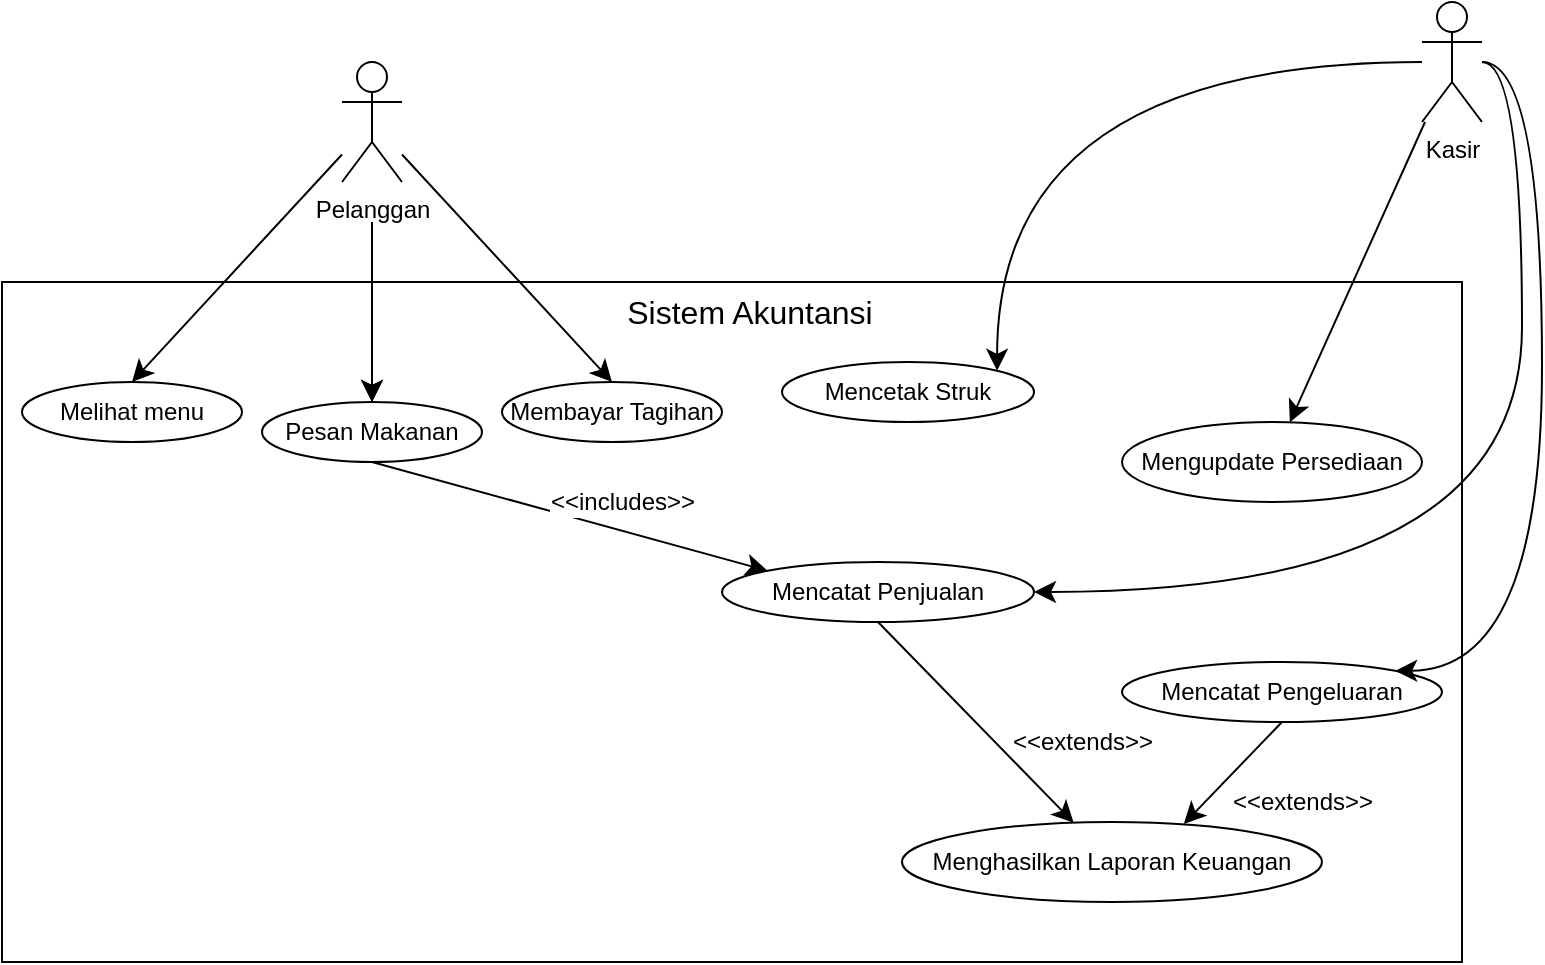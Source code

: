 <mxfile version="24.7.17">
  <diagram id="C5RBs43oDa-KdzZeNtuy" name="Page-1">
    <mxGraphModel grid="1" page="1" gridSize="10" guides="1" tooltips="1" connect="1" arrows="1" fold="1" pageScale="1" pageWidth="827" pageHeight="1169" math="0" shadow="0">
      <root>
        <mxCell id="WIyWlLk6GJQsqaUBKTNV-0" />
        <mxCell id="WIyWlLk6GJQsqaUBKTNV-1" parent="WIyWlLk6GJQsqaUBKTNV-0" />
        <mxCell id="rn9Z2eDnz00FKQH-SZsY-0" value="" style="rounded=0;whiteSpace=wrap;html=1;" vertex="1" parent="WIyWlLk6GJQsqaUBKTNV-1">
          <mxGeometry x="40" y="220" width="730" height="340" as="geometry" />
        </mxCell>
        <mxCell id="rn9Z2eDnz00FKQH-SZsY-1" value="Menghasilkan Laporan Keuangan" style="ellipse;whiteSpace=wrap;html=1;" vertex="1" parent="WIyWlLk6GJQsqaUBKTNV-1">
          <mxGeometry x="490" y="490" width="210" height="40" as="geometry" />
        </mxCell>
        <mxCell id="rn9Z2eDnz00FKQH-SZsY-2" value="Mencatat Pengeluaran" style="ellipse;whiteSpace=wrap;html=1;" vertex="1" parent="WIyWlLk6GJQsqaUBKTNV-1">
          <mxGeometry x="600" y="410" width="160" height="30" as="geometry" />
        </mxCell>
        <mxCell id="rn9Z2eDnz00FKQH-SZsY-3" value="Mengupdate Persediaan" style="ellipse;whiteSpace=wrap;html=1;" vertex="1" parent="WIyWlLk6GJQsqaUBKTNV-1">
          <mxGeometry x="600" y="290" width="150" height="40" as="geometry" />
        </mxCell>
        <mxCell id="rn9Z2eDnz00FKQH-SZsY-4" value="Mencatat Penjualan" style="ellipse;whiteSpace=wrap;html=1;" vertex="1" parent="WIyWlLk6GJQsqaUBKTNV-1">
          <mxGeometry x="400" y="360" width="156" height="30" as="geometry" />
        </mxCell>
        <mxCell id="rn9Z2eDnz00FKQH-SZsY-21" style="edgeStyle=none;curved=1;rounded=0;orthogonalLoop=1;jettySize=auto;html=1;fontSize=12;startSize=8;endSize=8;exitX=0.5;exitY=1;exitDx=0;exitDy=0;" edge="1" parent="WIyWlLk6GJQsqaUBKTNV-1" source="rn9Z2eDnz00FKQH-SZsY-4" target="rn9Z2eDnz00FKQH-SZsY-1">
          <mxGeometry relative="1" as="geometry" />
        </mxCell>
        <mxCell id="rn9Z2eDnz00FKQH-SZsY-5" value="Mencetak Struk" style="ellipse;whiteSpace=wrap;html=1;" vertex="1" parent="WIyWlLk6GJQsqaUBKTNV-1">
          <mxGeometry x="430" y="260" width="126" height="30" as="geometry" />
        </mxCell>
        <mxCell id="rn9Z2eDnz00FKQH-SZsY-17" style="edgeStyle=none;curved=1;rounded=0;orthogonalLoop=1;jettySize=auto;html=1;fontSize=12;startSize=8;endSize=8;" edge="1" parent="WIyWlLk6GJQsqaUBKTNV-1" source="rn9Z2eDnz00FKQH-SZsY-6">
          <mxGeometry relative="1" as="geometry">
            <mxPoint x="330" y="270" as="targetPoint" />
          </mxGeometry>
        </mxCell>
        <mxCell id="rn9Z2eDnz00FKQH-SZsY-6" value="Membayar Tagihan" style="ellipse;whiteSpace=wrap;html=1;" vertex="1" parent="WIyWlLk6GJQsqaUBKTNV-1">
          <mxGeometry x="290" y="270" width="110" height="30" as="geometry" />
        </mxCell>
        <mxCell id="rn9Z2eDnz00FKQH-SZsY-7" value="Pesan Makanan" style="ellipse;whiteSpace=wrap;html=1;" vertex="1" parent="WIyWlLk6GJQsqaUBKTNV-1">
          <mxGeometry x="170" y="280" width="110" height="30" as="geometry" />
        </mxCell>
        <mxCell id="rn9Z2eDnz00FKQH-SZsY-8" value="Melihat menu" style="ellipse;whiteSpace=wrap;html=1;" vertex="1" parent="WIyWlLk6GJQsqaUBKTNV-1">
          <mxGeometry x="50" y="270" width="110" height="30" as="geometry" />
        </mxCell>
        <mxCell id="rn9Z2eDnz00FKQH-SZsY-13" value="" style="edgeStyle=none;curved=1;rounded=0;orthogonalLoop=1;jettySize=auto;html=1;fontSize=12;startSize=8;endSize=8;entryX=0.5;entryY=0;entryDx=0;entryDy=0;" edge="1" parent="WIyWlLk6GJQsqaUBKTNV-1" source="rn9Z2eDnz00FKQH-SZsY-9" target="rn9Z2eDnz00FKQH-SZsY-8">
          <mxGeometry relative="1" as="geometry" />
        </mxCell>
        <mxCell id="rn9Z2eDnz00FKQH-SZsY-14" value="" style="edgeStyle=none;curved=1;rounded=0;orthogonalLoop=1;jettySize=auto;html=1;fontSize=12;startSize=8;endSize=8;" edge="1" parent="WIyWlLk6GJQsqaUBKTNV-1" target="rn9Z2eDnz00FKQH-SZsY-7">
          <mxGeometry relative="1" as="geometry">
            <mxPoint x="225" y="200" as="sourcePoint" />
          </mxGeometry>
        </mxCell>
        <mxCell id="rn9Z2eDnz00FKQH-SZsY-15" value="" style="edgeStyle=none;curved=1;rounded=0;orthogonalLoop=1;jettySize=auto;html=1;fontSize=12;startSize=8;endSize=8;" edge="1" parent="WIyWlLk6GJQsqaUBKTNV-1" target="rn9Z2eDnz00FKQH-SZsY-7">
          <mxGeometry relative="1" as="geometry">
            <mxPoint x="225" y="190" as="sourcePoint" />
          </mxGeometry>
        </mxCell>
        <mxCell id="rn9Z2eDnz00FKQH-SZsY-9" value="Pelanggan" style="shape=umlActor;verticalLabelPosition=bottom;verticalAlign=top;html=1;outlineConnect=0;" vertex="1" parent="WIyWlLk6GJQsqaUBKTNV-1">
          <mxGeometry x="210" y="110" width="30" height="60" as="geometry" />
        </mxCell>
        <mxCell id="rn9Z2eDnz00FKQH-SZsY-16" value="" style="edgeStyle=none;curved=1;rounded=0;orthogonalLoop=1;jettySize=auto;html=1;fontSize=12;startSize=8;endSize=8;entryX=0.5;entryY=0;entryDx=0;entryDy=0;" edge="1" parent="WIyWlLk6GJQsqaUBKTNV-1" source="rn9Z2eDnz00FKQH-SZsY-9" target="rn9Z2eDnz00FKQH-SZsY-6">
          <mxGeometry relative="1" as="geometry">
            <mxPoint x="235" y="180" as="sourcePoint" />
            <mxPoint x="235" y="290" as="targetPoint" />
          </mxGeometry>
        </mxCell>
        <mxCell id="rn9Z2eDnz00FKQH-SZsY-18" value="Sistem Akuntansi" style="text;html=1;align=center;verticalAlign=middle;whiteSpace=wrap;rounded=0;fontSize=16;" vertex="1" parent="WIyWlLk6GJQsqaUBKTNV-1">
          <mxGeometry x="341" y="220" width="146" height="30" as="geometry" />
        </mxCell>
        <mxCell id="rn9Z2eDnz00FKQH-SZsY-19" value="" style="endArrow=classic;html=1;rounded=0;fontSize=12;startSize=8;endSize=8;curved=1;exitX=0.5;exitY=1;exitDx=0;exitDy=0;entryX=0;entryY=0;entryDx=0;entryDy=0;" edge="1" parent="WIyWlLk6GJQsqaUBKTNV-1" source="rn9Z2eDnz00FKQH-SZsY-7" target="rn9Z2eDnz00FKQH-SZsY-4">
          <mxGeometry relative="1" as="geometry">
            <mxPoint x="320" y="280" as="sourcePoint" />
            <mxPoint x="420" y="280" as="targetPoint" />
          </mxGeometry>
        </mxCell>
        <mxCell id="rn9Z2eDnz00FKQH-SZsY-20" value="&amp;lt;&amp;lt;includes&amp;gt;&amp;gt;" style="edgeLabel;resizable=0;html=1;fontSize=12;;align=center;verticalAlign=middle;" connectable="0" vertex="1" parent="rn9Z2eDnz00FKQH-SZsY-19">
          <mxGeometry relative="1" as="geometry">
            <mxPoint x="26" y="-7" as="offset" />
          </mxGeometry>
        </mxCell>
        <mxCell id="rn9Z2eDnz00FKQH-SZsY-22" value="" style="endArrow=classic;html=1;rounded=0;fontSize=12;startSize=8;endSize=8;curved=1;exitX=0.5;exitY=1;exitDx=0;exitDy=0;entryX=0.671;entryY=0.025;entryDx=0;entryDy=0;entryPerimeter=0;" edge="1" parent="WIyWlLk6GJQsqaUBKTNV-1" source="rn9Z2eDnz00FKQH-SZsY-2" target="rn9Z2eDnz00FKQH-SZsY-1">
          <mxGeometry width="50" height="50" relative="1" as="geometry">
            <mxPoint x="540" y="300" as="sourcePoint" />
            <mxPoint x="590" y="250" as="targetPoint" />
          </mxGeometry>
        </mxCell>
        <mxCell id="rn9Z2eDnz00FKQH-SZsY-25" value="&amp;lt;&amp;lt;extends&amp;gt;&amp;gt;" style="edgeLabel;resizable=0;html=1;fontSize=12;;align=center;verticalAlign=middle;" connectable="0" vertex="1" parent="WIyWlLk6GJQsqaUBKTNV-1">
          <mxGeometry x="580.005" y="450.005" as="geometry" />
        </mxCell>
        <mxCell id="rn9Z2eDnz00FKQH-SZsY-26" value="&amp;lt;&amp;lt;extends&amp;gt;&amp;gt;" style="edgeLabel;resizable=0;html=1;fontSize=12;;align=center;verticalAlign=middle;" connectable="0" vertex="1" parent="WIyWlLk6GJQsqaUBKTNV-1">
          <mxGeometry x="690.005" y="480.005" as="geometry" />
        </mxCell>
        <mxCell id="rn9Z2eDnz00FKQH-SZsY-28" value="" style="edgeStyle=none;curved=1;rounded=0;orthogonalLoop=1;jettySize=auto;html=1;fontSize=12;startSize=8;endSize=8;" edge="1" parent="WIyWlLk6GJQsqaUBKTNV-1" source="rn9Z2eDnz00FKQH-SZsY-27" target="rn9Z2eDnz00FKQH-SZsY-3">
          <mxGeometry relative="1" as="geometry" />
        </mxCell>
        <mxCell id="rn9Z2eDnz00FKQH-SZsY-27" value="Kasir" style="shape=umlActor;verticalLabelPosition=bottom;verticalAlign=top;html=1;outlineConnect=0;" vertex="1" parent="WIyWlLk6GJQsqaUBKTNV-1">
          <mxGeometry x="750" y="80" width="30" height="60" as="geometry" />
        </mxCell>
        <mxCell id="rn9Z2eDnz00FKQH-SZsY-29" value="" style="endArrow=classic;html=1;rounded=0;fontSize=12;startSize=8;endSize=8;curved=1;entryX=1;entryY=0.5;entryDx=0;entryDy=0;edgeStyle=orthogonalEdgeStyle;" edge="1" parent="WIyWlLk6GJQsqaUBKTNV-1" source="rn9Z2eDnz00FKQH-SZsY-27" target="rn9Z2eDnz00FKQH-SZsY-4">
          <mxGeometry width="50" height="50" relative="1" as="geometry">
            <mxPoint x="550" y="300" as="sourcePoint" />
            <mxPoint x="600" y="250" as="targetPoint" />
            <Array as="points">
              <mxPoint x="800" y="110" />
              <mxPoint x="800" y="375" />
            </Array>
          </mxGeometry>
        </mxCell>
        <mxCell id="rn9Z2eDnz00FKQH-SZsY-30" value="" style="endArrow=classic;html=1;rounded=0;fontSize=12;startSize=8;endSize=8;curved=1;entryX=1;entryY=0;entryDx=0;entryDy=0;edgeStyle=orthogonalEdgeStyle;" edge="1" parent="WIyWlLk6GJQsqaUBKTNV-1" source="rn9Z2eDnz00FKQH-SZsY-27" target="rn9Z2eDnz00FKQH-SZsY-2">
          <mxGeometry width="50" height="50" relative="1" as="geometry">
            <mxPoint x="550" y="300" as="sourcePoint" />
            <mxPoint x="600" y="250" as="targetPoint" />
            <Array as="points">
              <mxPoint x="810" y="110" />
              <mxPoint x="810" y="414" />
            </Array>
          </mxGeometry>
        </mxCell>
        <mxCell id="rn9Z2eDnz00FKQH-SZsY-31" value="" style="endArrow=classic;html=1;rounded=0;fontSize=12;startSize=8;endSize=8;curved=1;entryX=1;entryY=0;entryDx=0;entryDy=0;edgeStyle=orthogonalEdgeStyle;" edge="1" parent="WIyWlLk6GJQsqaUBKTNV-1" source="rn9Z2eDnz00FKQH-SZsY-27" target="rn9Z2eDnz00FKQH-SZsY-5">
          <mxGeometry width="50" height="50" relative="1" as="geometry">
            <mxPoint x="550" y="300" as="sourcePoint" />
            <mxPoint x="600" y="250" as="targetPoint" />
            <Array as="points">
              <mxPoint x="538" y="110" />
            </Array>
          </mxGeometry>
        </mxCell>
      </root>
    </mxGraphModel>
  </diagram>
</mxfile>
